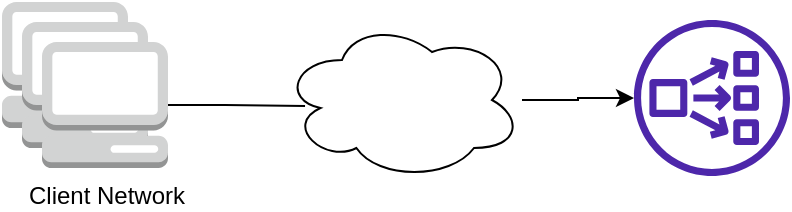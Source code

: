 <mxfile version="21.7.3" type="device">
  <diagram name="Page-1" id="6zTn594EXOiCRMb0io20">
    <mxGraphModel dx="752" dy="504" grid="1" gridSize="10" guides="1" tooltips="1" connect="1" arrows="1" fold="1" page="1" pageScale="1" pageWidth="850" pageHeight="1100" math="0" shadow="0">
      <root>
        <mxCell id="0" />
        <mxCell id="1" parent="0" />
        <mxCell id="0OI2fZHcwD-u9iFsY1xd-6" value="" style="outlineConnect=0;dashed=0;verticalLabelPosition=bottom;verticalAlign=top;align=center;html=1;shape=mxgraph.aws3.management_console;fillColor=#D2D3D3;gradientColor=none;" vertex="1" parent="1">
          <mxGeometry x="70" y="130" width="63" height="63" as="geometry" />
        </mxCell>
        <mxCell id="0OI2fZHcwD-u9iFsY1xd-10" value="" style="outlineConnect=0;dashed=0;verticalLabelPosition=bottom;verticalAlign=top;align=center;html=1;shape=mxgraph.aws3.management_console;fillColor=#D2D3D3;gradientColor=none;" vertex="1" parent="1">
          <mxGeometry x="80" y="140" width="63" height="63" as="geometry" />
        </mxCell>
        <mxCell id="0OI2fZHcwD-u9iFsY1xd-16" style="edgeStyle=orthogonalEdgeStyle;rounded=0;orthogonalLoop=1;jettySize=auto;html=1;entryX=0.096;entryY=0.537;entryDx=0;entryDy=0;entryPerimeter=0;endArrow=none;endFill=0;" edge="1" parent="1" source="0OI2fZHcwD-u9iFsY1xd-11" target="0OI2fZHcwD-u9iFsY1xd-12">
          <mxGeometry relative="1" as="geometry" />
        </mxCell>
        <mxCell id="0OI2fZHcwD-u9iFsY1xd-11" value="Client Network" style="outlineConnect=0;dashed=0;verticalLabelPosition=bottom;verticalAlign=top;align=center;html=1;shape=mxgraph.aws3.management_console;fillColor=#D2D3D3;gradientColor=none;" vertex="1" parent="1">
          <mxGeometry x="90" y="150" width="63" height="63" as="geometry" />
        </mxCell>
        <mxCell id="0OI2fZHcwD-u9iFsY1xd-17" style="edgeStyle=orthogonalEdgeStyle;rounded=0;orthogonalLoop=1;jettySize=auto;html=1;" edge="1" parent="1" source="0OI2fZHcwD-u9iFsY1xd-12" target="0OI2fZHcwD-u9iFsY1xd-13">
          <mxGeometry relative="1" as="geometry" />
        </mxCell>
        <mxCell id="0OI2fZHcwD-u9iFsY1xd-12" value="" style="ellipse;shape=cloud;whiteSpace=wrap;html=1;" vertex="1" parent="1">
          <mxGeometry x="210" y="139" width="120" height="80" as="geometry" />
        </mxCell>
        <mxCell id="0OI2fZHcwD-u9iFsY1xd-13" value="" style="sketch=0;outlineConnect=0;fontColor=#232F3E;gradientColor=none;fillColor=#4D27AA;strokeColor=none;dashed=0;verticalLabelPosition=bottom;verticalAlign=top;align=center;html=1;fontSize=12;fontStyle=0;aspect=fixed;pointerEvents=1;shape=mxgraph.aws4.network_load_balancer;" vertex="1" parent="1">
          <mxGeometry x="386" y="139" width="78" height="78" as="geometry" />
        </mxCell>
      </root>
    </mxGraphModel>
  </diagram>
</mxfile>
